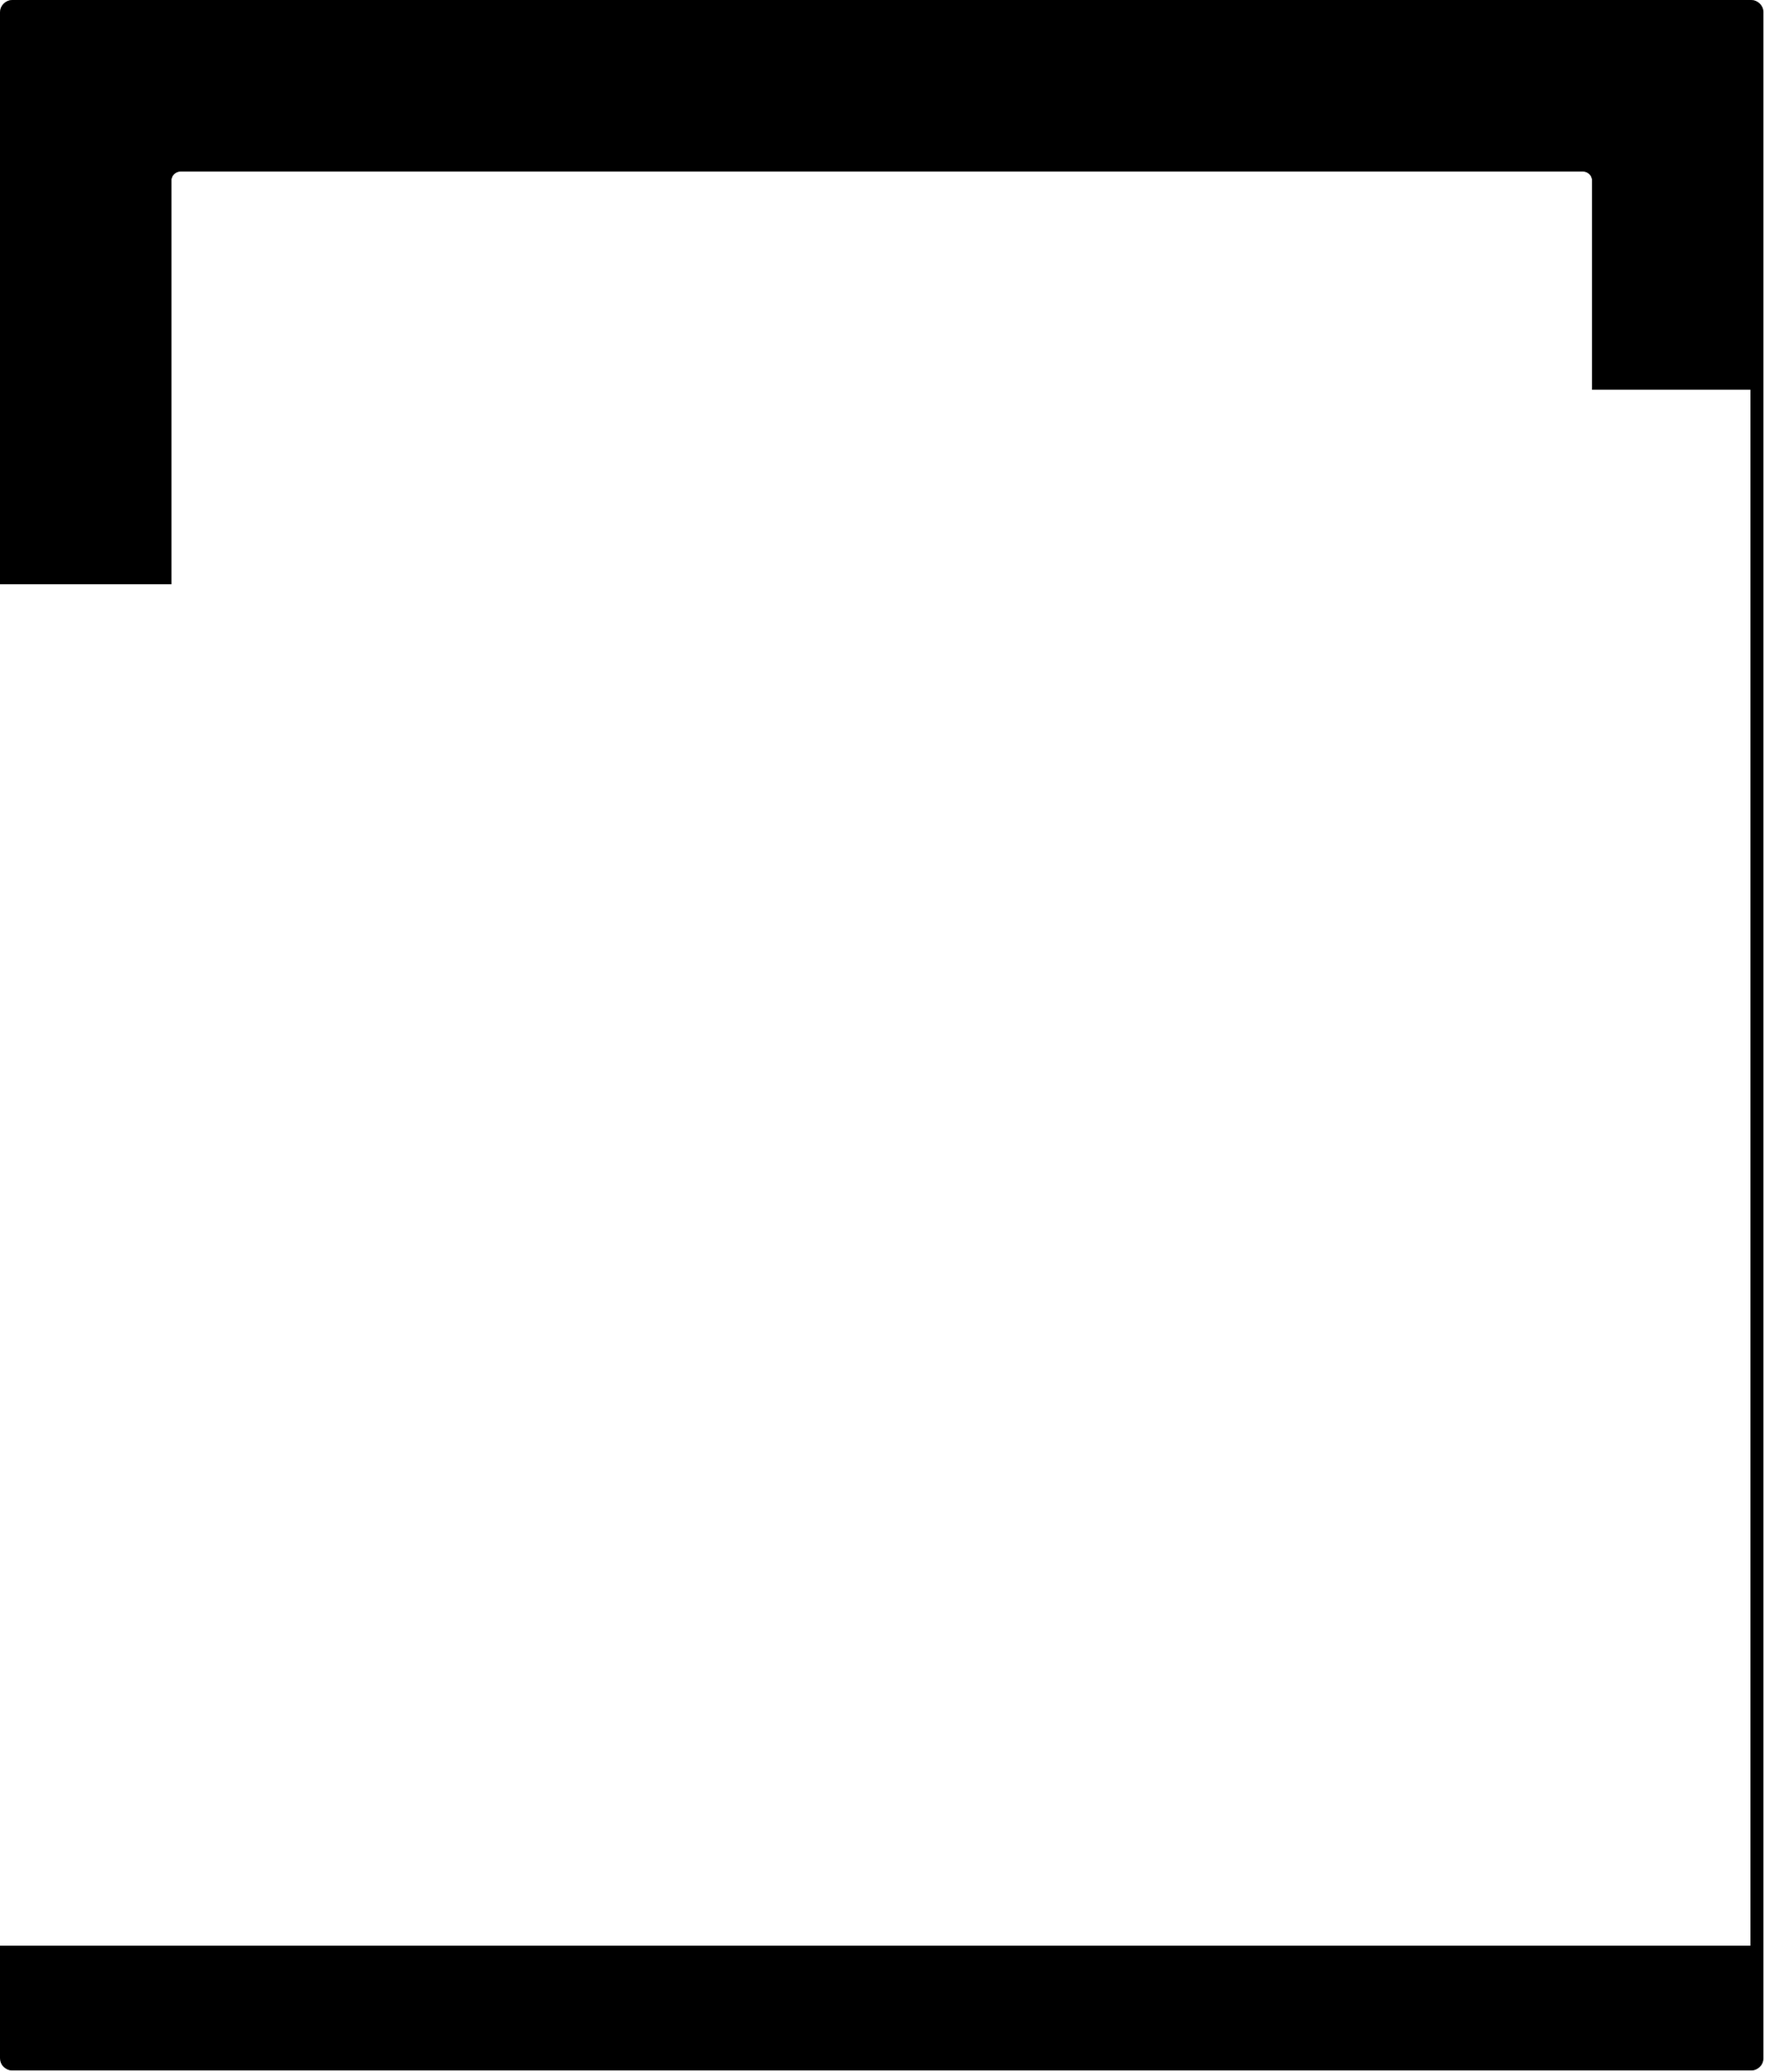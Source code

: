 <mxfile version="23.0.2" type="github">
  <diagram name="Page-1" id="dYARY7Wytch2X3gVvyvH">
    <mxGraphModel dx="3816" dy="2128" grid="1" gridSize="10" guides="1" tooltips="1" connect="1" arrows="1" fold="1" page="1" pageScale="1" pageWidth="850" pageHeight="1100" math="0" shadow="0">
      <root>
        <mxCell id="0" />
        <mxCell id="1" parent="0" />
        <mxCell id="5H0dntD3c6hKo_xK2O3u-1" value="" style="rounded=1;whiteSpace=wrap;html=1;absoluteArcSize=1;arcSize=14;strokeWidth=2;fillColor=#000000;" vertex="1" parent="1">
          <mxGeometry x="220" y="330" width="1150" height="1350" as="geometry" />
        </mxCell>
        <mxCell id="5H0dntD3c6hKo_xK2O3u-2" value="" style="rounded=1;whiteSpace=wrap;html=1;absoluteArcSize=1;arcSize=14;strokeWidth=2;" vertex="1" parent="1">
          <mxGeometry x="330" y="440" width="930" height="1130" as="geometry" />
        </mxCell>
      </root>
    </mxGraphModel>
  </diagram>
</mxfile>
